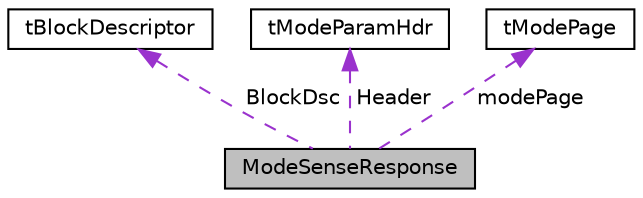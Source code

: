 digraph "ModeSenseResponse"
{
  edge [fontname="Helvetica",fontsize="10",labelfontname="Helvetica",labelfontsize="10"];
  node [fontname="Helvetica",fontsize="10",shape=record];
  Node1 [label="ModeSenseResponse",height=0.2,width=0.4,color="black", fillcolor="grey75", style="filled", fontcolor="black"];
  Node2 -> Node1 [dir="back",color="darkorchid3",fontsize="10",style="dashed",label=" BlockDsc" ,fontname="Helvetica"];
  Node2 [label="tBlockDescriptor",height=0.2,width=0.4,color="black", fillcolor="white", style="filled",URL="$structt_block_descriptor.html"];
  Node3 -> Node1 [dir="back",color="darkorchid3",fontsize="10",style="dashed",label=" Header" ,fontname="Helvetica"];
  Node3 [label="tModeParamHdr",height=0.2,width=0.4,color="black", fillcolor="white", style="filled",URL="$structt_mode_param_hdr.html"];
  Node4 -> Node1 [dir="back",color="darkorchid3",fontsize="10",style="dashed",label=" modePage" ,fontname="Helvetica"];
  Node4 [label="tModePage",height=0.2,width=0.4,color="black", fillcolor="white", style="filled",URL="$structt_mode_page.html"];
}
